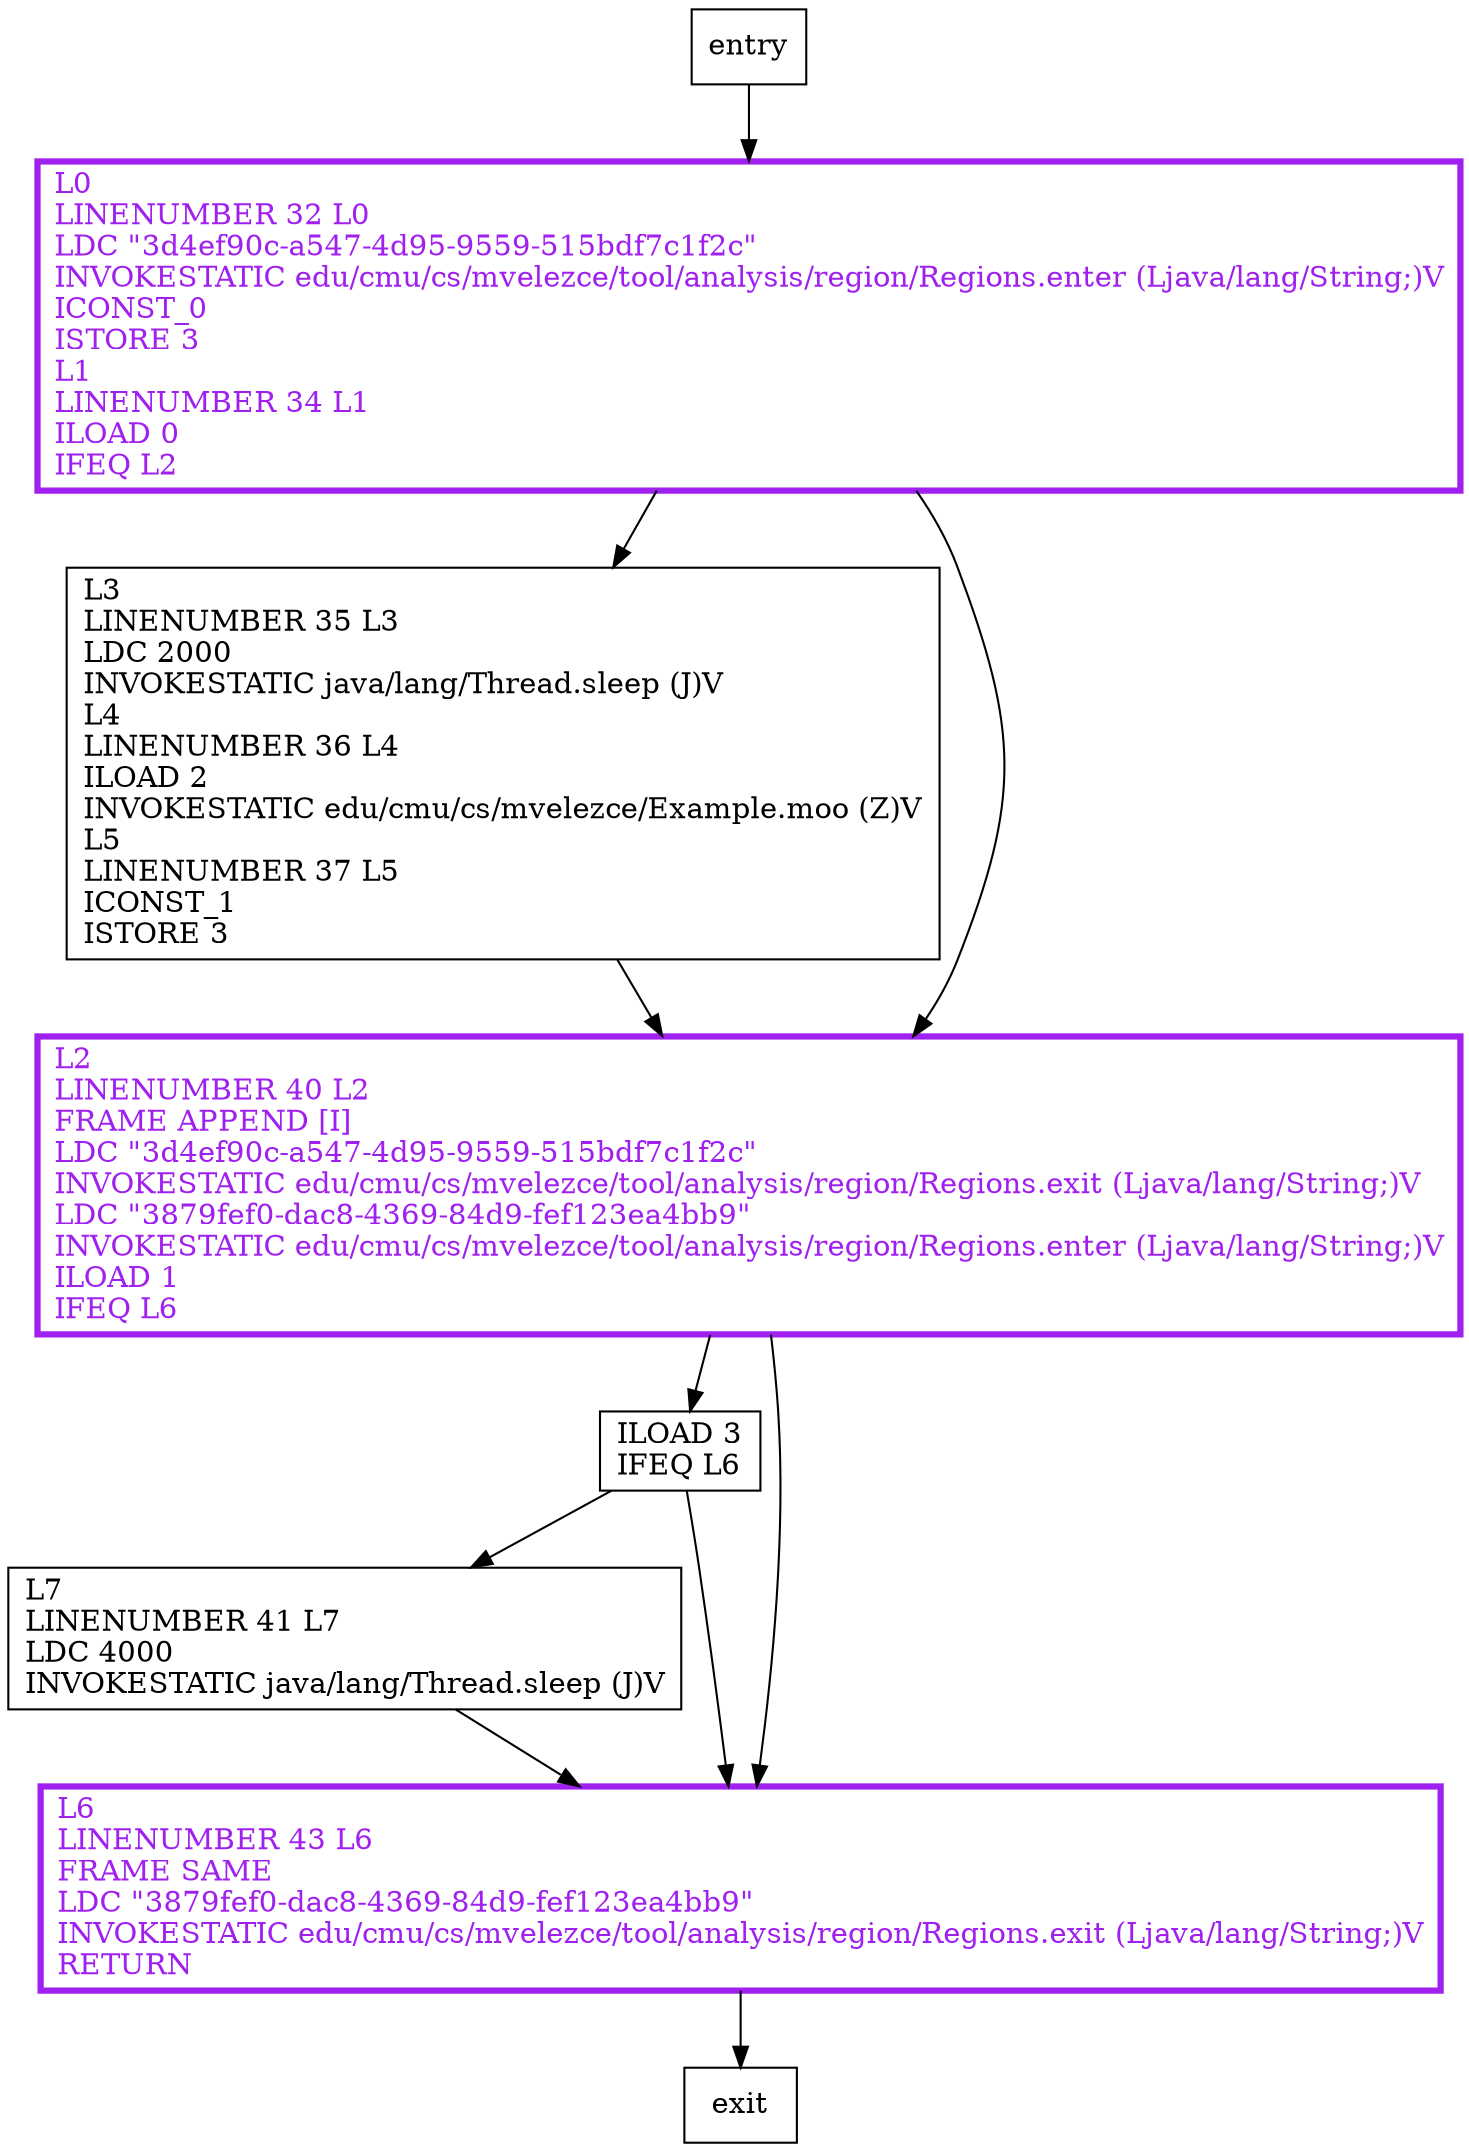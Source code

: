 digraph foo {
node [shape=record];
1684015092 [label="L3\lLINENUMBER 35 L3\lLDC 2000\lINVOKESTATIC java/lang/Thread.sleep (J)V\lL4\lLINENUMBER 36 L4\lILOAD 2\lINVOKESTATIC edu/cmu/cs/mvelezce/Example.moo (Z)V\lL5\lLINENUMBER 37 L5\lICONST_1\lISTORE 3\l"];
2014866032 [label="ILOAD 3\lIFEQ L6\l"];
345281752 [label="L0\lLINENUMBER 32 L0\lLDC \"3d4ef90c-a547-4d95-9559-515bdf7c1f2c\"\lINVOKESTATIC edu/cmu/cs/mvelezce/tool/analysis/region/Regions.enter (Ljava/lang/String;)V\lICONST_0\lISTORE 3\lL1\lLINENUMBER 34 L1\lILOAD 0\lIFEQ L2\l"];
811760110 [label="L7\lLINENUMBER 41 L7\lLDC 4000\lINVOKESTATIC java/lang/Thread.sleep (J)V\l"];
1896294051 [label="L2\lLINENUMBER 40 L2\lFRAME APPEND [I]\lLDC \"3d4ef90c-a547-4d95-9559-515bdf7c1f2c\"\lINVOKESTATIC edu/cmu/cs/mvelezce/tool/analysis/region/Regions.exit (Ljava/lang/String;)V\lLDC \"3879fef0-dac8-4369-84d9-fef123ea4bb9\"\lINVOKESTATIC edu/cmu/cs/mvelezce/tool/analysis/region/Regions.enter (Ljava/lang/String;)V\lILOAD 1\lIFEQ L6\l"];
1209669119 [label="L6\lLINENUMBER 43 L6\lFRAME SAME\lLDC \"3879fef0-dac8-4369-84d9-fef123ea4bb9\"\lINVOKESTATIC edu/cmu/cs/mvelezce/tool/analysis/region/Regions.exit (Ljava/lang/String;)V\lRETURN\l"];
entry;
exit;
entry -> 345281752;
1684015092 -> 1896294051;
2014866032 -> 811760110;
2014866032 -> 1209669119;
345281752 -> 1684015092;
345281752 -> 1896294051;
811760110 -> 1209669119;
1896294051 -> 2014866032;
1896294051 -> 1209669119;
1209669119 -> exit;
345281752[fontcolor="purple", penwidth=3, color="purple"];
1896294051[fontcolor="purple", penwidth=3, color="purple"];
1209669119[fontcolor="purple", penwidth=3, color="purple"];
}
